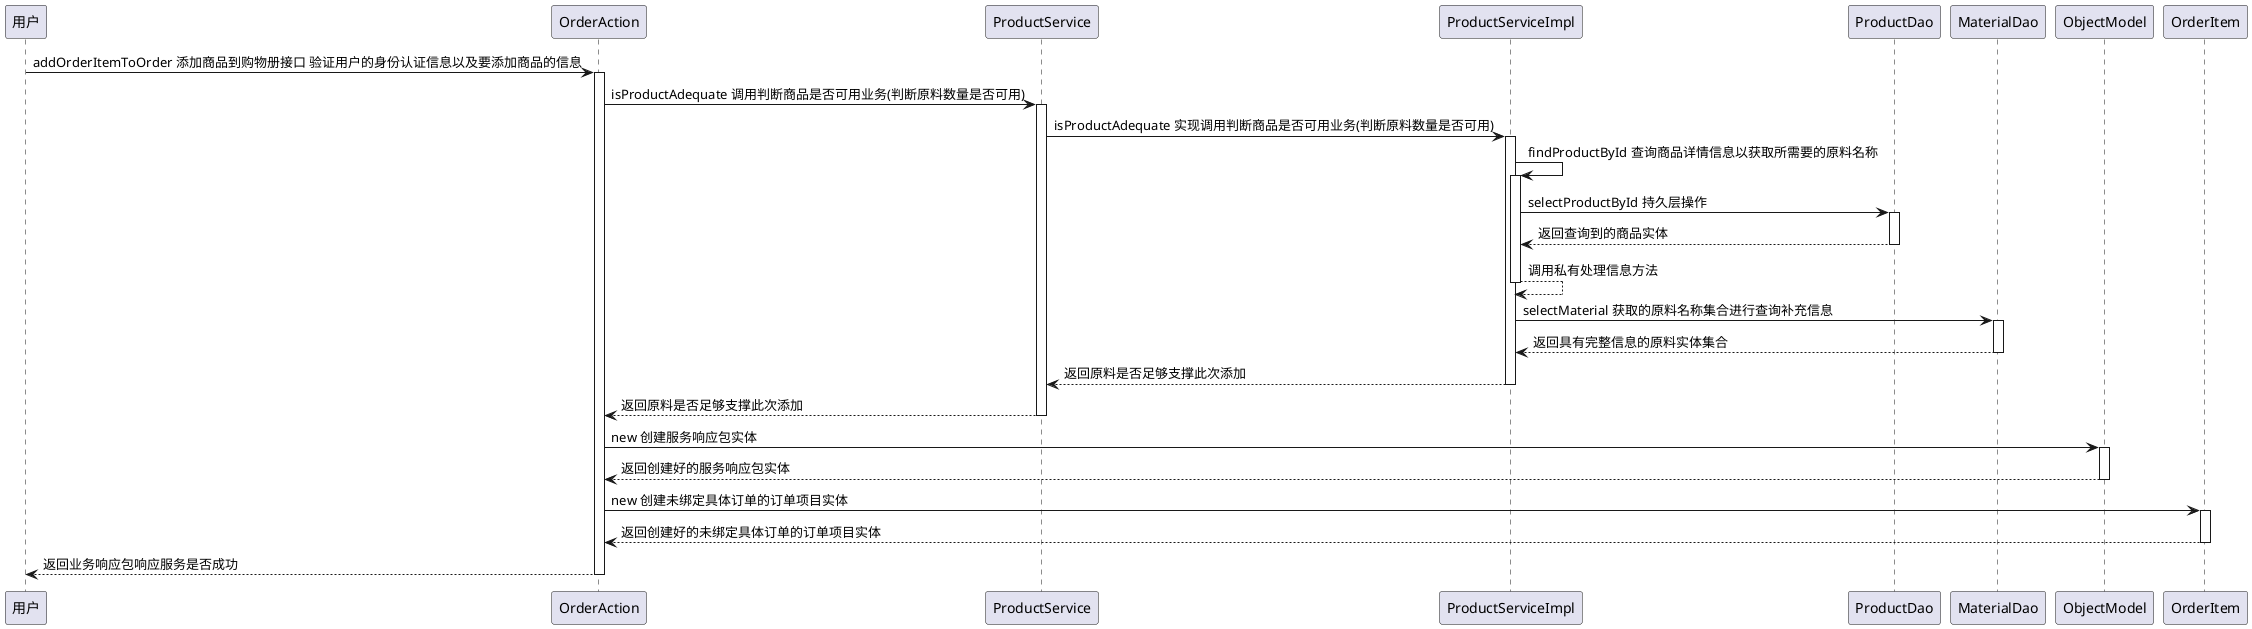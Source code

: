 @startuml
participant 用户
用户 -> OrderAction : addOrderItemToOrder 添加商品到购物册接口 验证用户的身份认证信息以及要添加商品的信息
activate OrderAction
OrderAction -> ProductService : isProductAdequate 调用判断商品是否可用业务(判断原料数量是否可用)
activate ProductService
ProductService -> ProductServiceImpl : isProductAdequate 实现调用判断商品是否可用业务(判断原料数量是否可用)
activate ProductServiceImpl
ProductServiceImpl -> ProductServiceImpl : findProductById 查询商品详情信息以获取所需要的原料名称
activate ProductServiceImpl
ProductServiceImpl -> ProductDao : selectProductById 持久层操作
activate ProductDao
ProductDao --> ProductServiceImpl : 返回查询到的商品实体
deactivate ProductDao
ProductServiceImpl --> ProductServiceImpl : 调用私有处理信息方法
deactivate ProductServiceImpl
ProductServiceImpl -> MaterialDao : selectMaterial 获取的原料名称集合进行查询补充信息
activate MaterialDao
MaterialDao --> ProductServiceImpl : 返回具有完整信息的原料实体集合
deactivate MaterialDao
ProductServiceImpl --> ProductService : 返回原料是否足够支撑此次添加
deactivate ProductServiceImpl
ProductService --> OrderAction : 返回原料是否足够支撑此次添加
deactivate ProductService
OrderAction -> ObjectModel : new 创建服务响应包实体
activate ObjectModel
ObjectModel --> OrderAction  : 返回创建好的服务响应包实体
deactivate ObjectModel
OrderAction -> OrderItem : new 创建未绑定具体订单的订单项目实体
activate OrderItem
OrderItem --> OrderAction : 返回创建好的未绑定具体订单的订单项目实体
deactivate OrderItem
return 返回业务响应包响应服务是否成功
@enduml